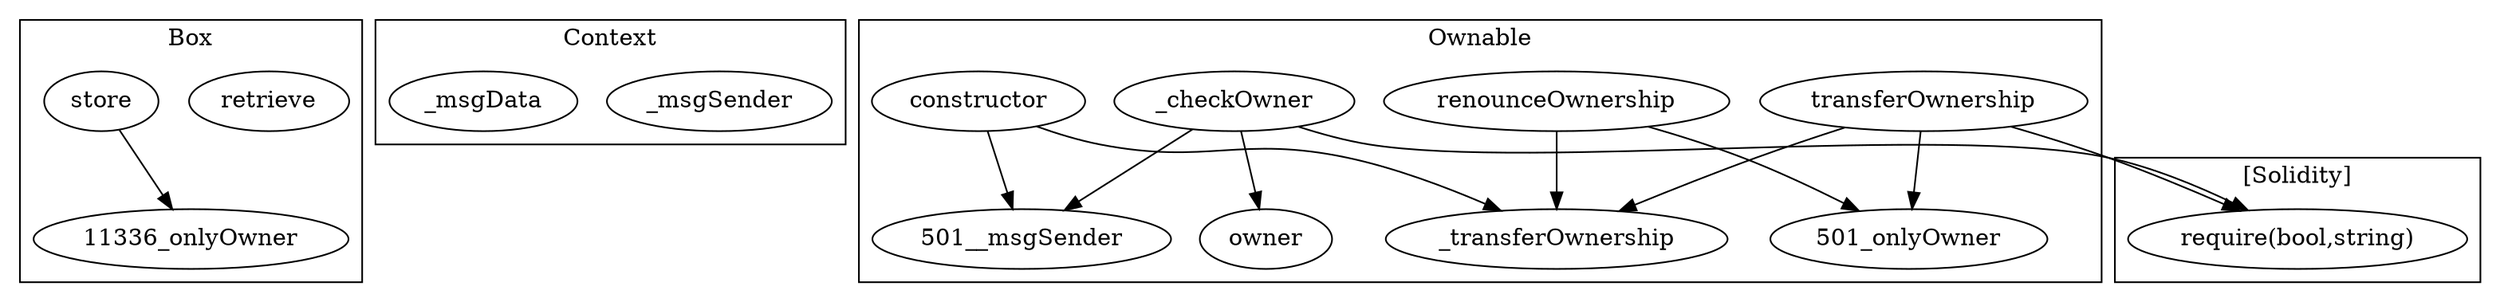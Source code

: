 strict digraph {
subgraph cluster_11336_Box {
label = "Box"
"11336_retrieve" [label="retrieve"]
"11336_store" [label="store"]
"11336_store" -> "11336_onlyOwner"
}subgraph cluster_7539_Context {
label = "Context"
"7539__msgSender" [label="_msgSender"]
"7539__msgData" [label="_msgData"]
}subgraph cluster_501_Ownable {
label = "Ownable"
"501__transferOwnership" [label="_transferOwnership"]
"501_renounceOwnership" [label="renounceOwnership"]
"501_transferOwnership" [label="transferOwnership"]
"501_owner" [label="owner"]
"501__checkOwner" [label="_checkOwner"]
"501_constructor" [label="constructor"]
"501_constructor" -> "501__transferOwnership"
"501_constructor" -> "501__msgSender"
"501__checkOwner" -> "501__msgSender"
"501_transferOwnership" -> "501_onlyOwner"
"501_transferOwnership" -> "501__transferOwnership"
"501_renounceOwnership" -> "501_onlyOwner"
"501_renounceOwnership" -> "501__transferOwnership"
"501__checkOwner" -> "501_owner"
}subgraph cluster_solidity {
label = "[Solidity]"
"require(bool,string)" 
"501__checkOwner" -> "require(bool,string)"
"501_transferOwnership" -> "require(bool,string)"
}
}